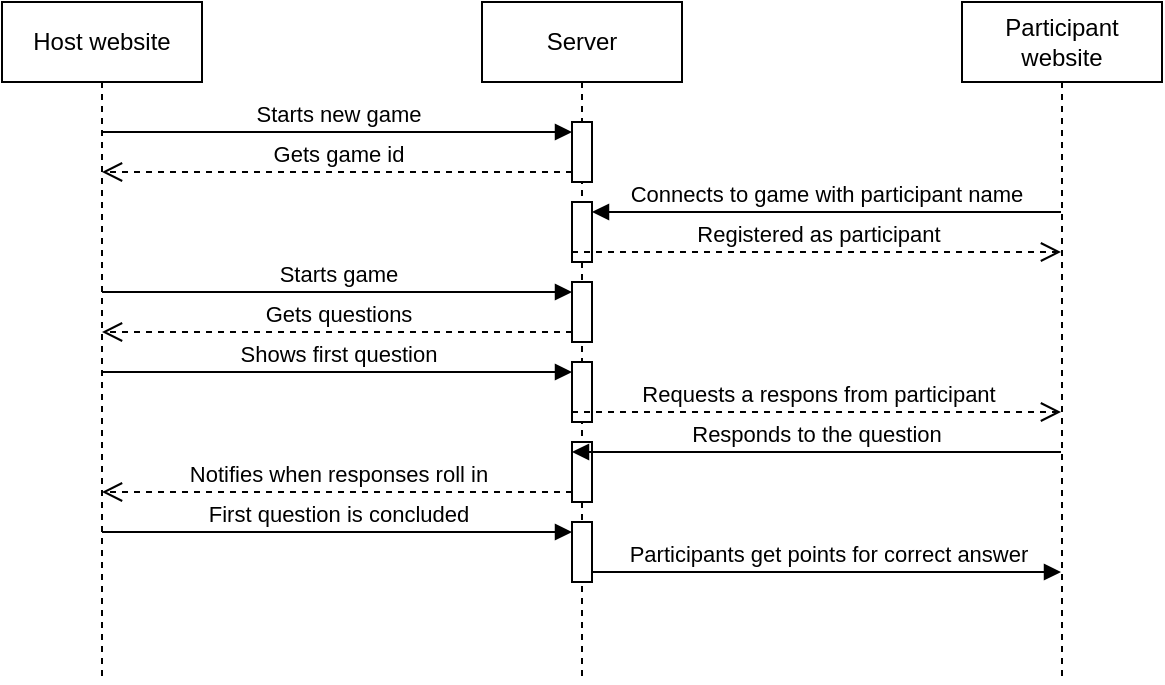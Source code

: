 <mxfile version="24.8.6">
  <diagram name="Page-1" id="2YBvvXClWsGukQMizWep">
    <mxGraphModel dx="679" dy="376" grid="1" gridSize="10" guides="1" tooltips="1" connect="1" arrows="1" fold="1" page="1" pageScale="1" pageWidth="850" pageHeight="1100" math="0" shadow="0">
      <root>
        <mxCell id="0" />
        <mxCell id="1" parent="0" />
        <mxCell id="aM9ryv3xv72pqoxQDRHE-1" value="Host website" style="shape=umlLifeline;perimeter=lifelinePerimeter;whiteSpace=wrap;html=1;container=0;dropTarget=0;collapsible=0;recursiveResize=0;outlineConnect=0;portConstraint=eastwest;newEdgeStyle={&quot;edgeStyle&quot;:&quot;elbowEdgeStyle&quot;,&quot;elbow&quot;:&quot;vertical&quot;,&quot;curved&quot;:0,&quot;rounded&quot;:0};" parent="1" vertex="1">
          <mxGeometry x="40" y="40" width="100" height="340" as="geometry" />
        </mxCell>
        <mxCell id="aM9ryv3xv72pqoxQDRHE-5" value="Server" style="shape=umlLifeline;perimeter=lifelinePerimeter;whiteSpace=wrap;html=1;container=0;dropTarget=0;collapsible=0;recursiveResize=0;outlineConnect=0;portConstraint=eastwest;newEdgeStyle={&quot;edgeStyle&quot;:&quot;elbowEdgeStyle&quot;,&quot;elbow&quot;:&quot;vertical&quot;,&quot;curved&quot;:0,&quot;rounded&quot;:0};" parent="1" vertex="1">
          <mxGeometry x="280" y="40" width="100" height="340" as="geometry" />
        </mxCell>
        <mxCell id="OVAhZCjmMwt85Ex9M36Y-3" value="" style="html=1;points=[[0,0,0,0,5],[0,1,0,0,-5],[1,0,0,0,5],[1,1,0,0,-5]];perimeter=orthogonalPerimeter;outlineConnect=0;targetShapes=umlLifeline;portConstraint=eastwest;newEdgeStyle={&quot;curved&quot;:0,&quot;rounded&quot;:0};" vertex="1" parent="aM9ryv3xv72pqoxQDRHE-5">
          <mxGeometry x="45" y="60" width="10" height="30" as="geometry" />
        </mxCell>
        <mxCell id="OVAhZCjmMwt85Ex9M36Y-7" value="" style="html=1;points=[[0,0,0,0,5],[0,1,0,0,-5],[1,0,0,0,5],[1,1,0,0,-5]];perimeter=orthogonalPerimeter;outlineConnect=0;targetShapes=umlLifeline;portConstraint=eastwest;newEdgeStyle={&quot;curved&quot;:0,&quot;rounded&quot;:0};" vertex="1" parent="aM9ryv3xv72pqoxQDRHE-5">
          <mxGeometry x="45" y="100" width="10" height="30" as="geometry" />
        </mxCell>
        <mxCell id="OVAhZCjmMwt85Ex9M36Y-10" value="" style="html=1;points=[[0,0,0,0,5],[0,1,0,0,-5],[1,0,0,0,5],[1,1,0,0,-5]];perimeter=orthogonalPerimeter;outlineConnect=0;targetShapes=umlLifeline;portConstraint=eastwest;newEdgeStyle={&quot;curved&quot;:0,&quot;rounded&quot;:0};" vertex="1" parent="aM9ryv3xv72pqoxQDRHE-5">
          <mxGeometry x="45" y="140" width="10" height="30" as="geometry" />
        </mxCell>
        <mxCell id="OVAhZCjmMwt85Ex9M36Y-14" value="" style="html=1;points=[[0,0,0,0,5],[0,1,0,0,-5],[1,0,0,0,5],[1,1,0,0,-5]];perimeter=orthogonalPerimeter;outlineConnect=0;targetShapes=umlLifeline;portConstraint=eastwest;newEdgeStyle={&quot;curved&quot;:0,&quot;rounded&quot;:0};" vertex="1" parent="aM9ryv3xv72pqoxQDRHE-5">
          <mxGeometry x="45" y="180" width="10" height="30" as="geometry" />
        </mxCell>
        <mxCell id="OVAhZCjmMwt85Ex9M36Y-18" value="" style="html=1;points=[[0,0,0,0,5],[0,1,0,0,-5],[1,0,0,0,5],[1,1,0,0,-5]];perimeter=orthogonalPerimeter;outlineConnect=0;targetShapes=umlLifeline;portConstraint=eastwest;newEdgeStyle={&quot;curved&quot;:0,&quot;rounded&quot;:0};" vertex="1" parent="aM9ryv3xv72pqoxQDRHE-5">
          <mxGeometry x="45" y="220" width="10" height="30" as="geometry" />
        </mxCell>
        <mxCell id="OVAhZCjmMwt85Ex9M36Y-23" value="" style="html=1;points=[[0,0,0,0,5],[0,1,0,0,-5],[1,0,0,0,5],[1,1,0,0,-5]];perimeter=orthogonalPerimeter;outlineConnect=0;targetShapes=umlLifeline;portConstraint=eastwest;newEdgeStyle={&quot;curved&quot;:0,&quot;rounded&quot;:0};" vertex="1" parent="aM9ryv3xv72pqoxQDRHE-5">
          <mxGeometry x="45" y="260" width="10" height="30" as="geometry" />
        </mxCell>
        <mxCell id="OVAhZCjmMwt85Ex9M36Y-1" value="Participant website" style="shape=umlLifeline;perimeter=lifelinePerimeter;whiteSpace=wrap;html=1;container=0;dropTarget=0;collapsible=0;recursiveResize=0;outlineConnect=0;portConstraint=eastwest;newEdgeStyle={&quot;edgeStyle&quot;:&quot;elbowEdgeStyle&quot;,&quot;elbow&quot;:&quot;vertical&quot;,&quot;curved&quot;:0,&quot;rounded&quot;:0};" vertex="1" parent="1">
          <mxGeometry x="520" y="40" width="100" height="340" as="geometry" />
        </mxCell>
        <mxCell id="OVAhZCjmMwt85Ex9M36Y-4" value="Starts new game" style="html=1;verticalAlign=bottom;endArrow=block;curved=0;rounded=0;entryX=0;entryY=0;entryDx=0;entryDy=5;" edge="1" target="OVAhZCjmMwt85Ex9M36Y-3" parent="1">
          <mxGeometry x="0.001" relative="1" as="geometry">
            <mxPoint x="90" y="105" as="sourcePoint" />
            <mxPoint as="offset" />
          </mxGeometry>
        </mxCell>
        <mxCell id="OVAhZCjmMwt85Ex9M36Y-5" value="Gets game id" style="html=1;verticalAlign=bottom;endArrow=open;dashed=1;endSize=8;curved=0;rounded=0;exitX=0;exitY=1;exitDx=0;exitDy=-5;" edge="1" source="OVAhZCjmMwt85Ex9M36Y-3" parent="1" target="aM9ryv3xv72pqoxQDRHE-1">
          <mxGeometry relative="1" as="geometry">
            <mxPoint x="90" y="175" as="targetPoint" />
          </mxGeometry>
        </mxCell>
        <mxCell id="OVAhZCjmMwt85Ex9M36Y-8" value="Connects to game with participant name" style="html=1;verticalAlign=bottom;endArrow=block;curved=0;rounded=0;entryX=1;entryY=0;entryDx=0;entryDy=5;entryPerimeter=0;" edge="1" target="OVAhZCjmMwt85Ex9M36Y-7" parent="1" source="OVAhZCjmMwt85Ex9M36Y-1">
          <mxGeometry relative="1" as="geometry">
            <mxPoint x="255" y="145" as="sourcePoint" />
          </mxGeometry>
        </mxCell>
        <mxCell id="OVAhZCjmMwt85Ex9M36Y-9" value="Registered as participant" style="html=1;verticalAlign=bottom;endArrow=open;dashed=1;endSize=8;curved=0;rounded=0;exitX=0;exitY=1;exitDx=0;exitDy=-5;" edge="1" source="OVAhZCjmMwt85Ex9M36Y-7" parent="1" target="OVAhZCjmMwt85Ex9M36Y-1">
          <mxGeometry relative="1" as="geometry">
            <mxPoint x="255" y="215" as="targetPoint" />
          </mxGeometry>
        </mxCell>
        <mxCell id="OVAhZCjmMwt85Ex9M36Y-11" value="Starts game" style="html=1;verticalAlign=bottom;endArrow=block;curved=0;rounded=0;entryX=0;entryY=0;entryDx=0;entryDy=5;" edge="1" target="OVAhZCjmMwt85Ex9M36Y-10" parent="1" source="aM9ryv3xv72pqoxQDRHE-1">
          <mxGeometry relative="1" as="geometry">
            <mxPoint x="255" y="185" as="sourcePoint" />
          </mxGeometry>
        </mxCell>
        <mxCell id="OVAhZCjmMwt85Ex9M36Y-12" value="Gets questions" style="html=1;verticalAlign=bottom;endArrow=open;dashed=1;endSize=8;curved=0;rounded=0;exitX=0;exitY=1;exitDx=0;exitDy=-5;" edge="1" source="OVAhZCjmMwt85Ex9M36Y-10" parent="1" target="aM9ryv3xv72pqoxQDRHE-1">
          <mxGeometry relative="1" as="geometry">
            <mxPoint x="255" y="255" as="targetPoint" />
          </mxGeometry>
        </mxCell>
        <mxCell id="OVAhZCjmMwt85Ex9M36Y-15" value="Shows first question" style="html=1;verticalAlign=bottom;endArrow=block;curved=0;rounded=0;entryX=0;entryY=0;entryDx=0;entryDy=5;" edge="1" target="OVAhZCjmMwt85Ex9M36Y-14" parent="1" source="aM9ryv3xv72pqoxQDRHE-1">
          <mxGeometry relative="1" as="geometry">
            <mxPoint x="255" y="225" as="sourcePoint" />
          </mxGeometry>
        </mxCell>
        <mxCell id="OVAhZCjmMwt85Ex9M36Y-16" value="Requests a respons from participant" style="html=1;verticalAlign=bottom;endArrow=open;dashed=1;endSize=8;curved=0;rounded=0;exitX=0;exitY=1;exitDx=0;exitDy=-5;" edge="1" source="OVAhZCjmMwt85Ex9M36Y-14" parent="1" target="OVAhZCjmMwt85Ex9M36Y-1">
          <mxGeometry relative="1" as="geometry">
            <mxPoint x="255" y="295" as="targetPoint" />
          </mxGeometry>
        </mxCell>
        <mxCell id="OVAhZCjmMwt85Ex9M36Y-19" value="Responds to the question" style="html=1;verticalAlign=bottom;endArrow=block;curved=0;rounded=0;entryX=0;entryY=0;entryDx=0;entryDy=5;" edge="1" target="OVAhZCjmMwt85Ex9M36Y-18" parent="1" source="OVAhZCjmMwt85Ex9M36Y-1">
          <mxGeometry relative="1" as="geometry">
            <mxPoint x="255" y="265" as="sourcePoint" />
          </mxGeometry>
        </mxCell>
        <mxCell id="OVAhZCjmMwt85Ex9M36Y-20" value="Notifies when responses roll in" style="html=1;verticalAlign=bottom;endArrow=open;dashed=1;endSize=8;curved=0;rounded=0;exitX=0;exitY=1;exitDx=0;exitDy=-5;" edge="1" source="OVAhZCjmMwt85Ex9M36Y-18" parent="1" target="aM9ryv3xv72pqoxQDRHE-1">
          <mxGeometry relative="1" as="geometry">
            <mxPoint x="255" y="335" as="targetPoint" />
          </mxGeometry>
        </mxCell>
        <mxCell id="OVAhZCjmMwt85Ex9M36Y-24" value="First question is concluded" style="html=1;verticalAlign=bottom;endArrow=block;curved=0;rounded=0;entryX=0;entryY=0;entryDx=0;entryDy=5;" edge="1" target="OVAhZCjmMwt85Ex9M36Y-23" parent="1" source="aM9ryv3xv72pqoxQDRHE-1">
          <mxGeometry relative="1" as="geometry">
            <mxPoint x="255" y="305" as="sourcePoint" />
          </mxGeometry>
        </mxCell>
        <mxCell id="OVAhZCjmMwt85Ex9M36Y-28" value="Participants get points for correct answer" style="html=1;verticalAlign=bottom;endArrow=block;curved=0;rounded=0;exitX=1;exitY=1;exitDx=0;exitDy=-5;exitPerimeter=0;" edge="1" parent="1" source="OVAhZCjmMwt85Ex9M36Y-23" target="OVAhZCjmMwt85Ex9M36Y-1">
          <mxGeometry width="80" relative="1" as="geometry">
            <mxPoint x="400" y="340" as="sourcePoint" />
            <mxPoint x="480" y="340" as="targetPoint" />
          </mxGeometry>
        </mxCell>
      </root>
    </mxGraphModel>
  </diagram>
</mxfile>
